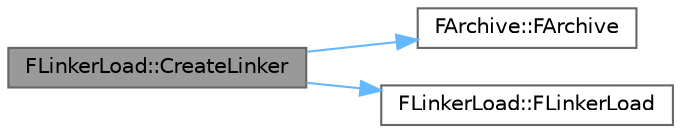 digraph "FLinkerLoad::CreateLinker"
{
 // INTERACTIVE_SVG=YES
 // LATEX_PDF_SIZE
  bgcolor="transparent";
  edge [fontname=Helvetica,fontsize=10,labelfontname=Helvetica,labelfontsize=10];
  node [fontname=Helvetica,fontsize=10,shape=box,height=0.2,width=0.4];
  rankdir="LR";
  Node1 [id="Node000001",label="FLinkerLoad::CreateLinker",height=0.2,width=0.4,color="gray40", fillcolor="grey60", style="filled", fontcolor="black",tooltip="Creates and returns a FLinkerLoad object."];
  Node1 -> Node2 [id="edge1_Node000001_Node000002",color="steelblue1",style="solid",tooltip=" "];
  Node2 [id="Node000002",label="FArchive::FArchive",height=0.2,width=0.4,color="grey40", fillcolor="white", style="filled",URL="$d0/df8/classFArchive.html#ad36f53e50855130b981a47560e7ed48c",tooltip=" "];
  Node1 -> Node3 [id="edge2_Node000001_Node000003",color="steelblue1",style="solid",tooltip=" "];
  Node3 [id="Node000003",label="FLinkerLoad::FLinkerLoad",height=0.2,width=0.4,color="grey40", fillcolor="white", style="filled",URL="$d9/d6b/classFLinkerLoad.html#a004b0fd94ed807f278de26585bf98299",tooltip="Private constructor, passing arguments through from CreateLinker."];
}
